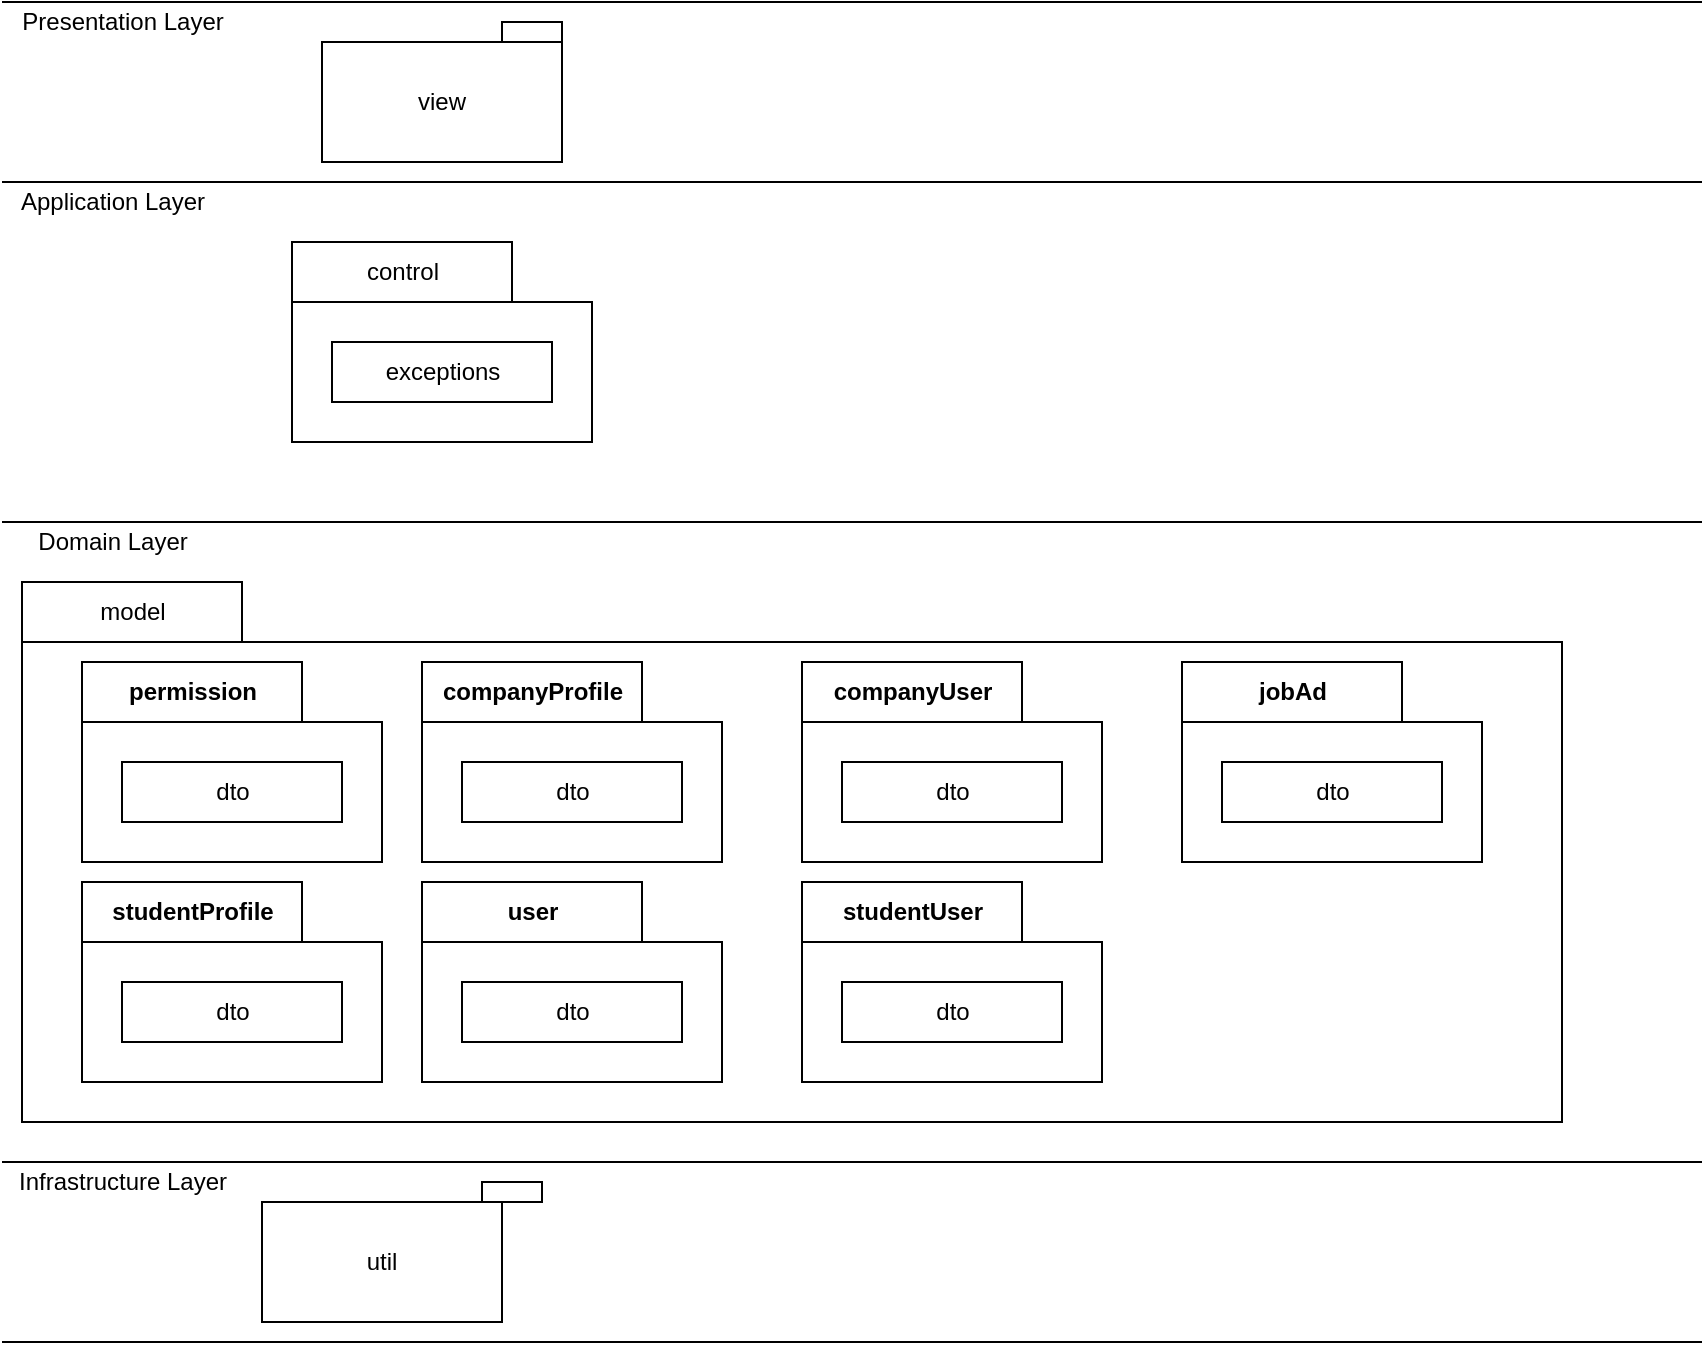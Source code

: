 <mxfile>
    <diagram id="s7_xI_XRrdksiuUolE6K" name="Page-1">
        <mxGraphModel dx="1168" dy="518" grid="1" gridSize="10" guides="1" tooltips="1" connect="1" arrows="1" fold="1" page="1" pageScale="1" pageWidth="850" pageHeight="1100" math="0" shadow="0">
            <root>
                <mxCell id="0"/>
                <mxCell id="1" parent="0"/>
                <mxCell id="Q9tMfbPTtKhhxRTB1rh9-6" value="view" style="whiteSpace=wrap;html=1;" parent="1" vertex="1">
                    <mxGeometry x="160" y="30" width="120" height="60" as="geometry"/>
                </mxCell>
                <mxCell id="Q9tMfbPTtKhhxRTB1rh9-13" value="util" style="whiteSpace=wrap;html=1;" parent="1" vertex="1">
                    <mxGeometry x="130" y="610" width="120" height="60" as="geometry"/>
                </mxCell>
                <mxCell id="Q9tMfbPTtKhhxRTB1rh9-17" value="" style="endArrow=none;html=1;rounded=0;" parent="1" edge="1">
                    <mxGeometry width="50" height="50" relative="1" as="geometry">
                        <mxPoint y="100" as="sourcePoint"/>
                        <mxPoint x="850" y="100" as="targetPoint"/>
                    </mxGeometry>
                </mxCell>
                <mxCell id="Q9tMfbPTtKhhxRTB1rh9-19" value="" style="endArrow=none;html=1;rounded=0;" parent="1" edge="1">
                    <mxGeometry width="50" height="50" relative="1" as="geometry">
                        <mxPoint y="270" as="sourcePoint"/>
                        <mxPoint x="850" y="270" as="targetPoint"/>
                    </mxGeometry>
                </mxCell>
                <mxCell id="Q9tMfbPTtKhhxRTB1rh9-20" value="" style="endArrow=none;html=1;rounded=0;" parent="1" edge="1">
                    <mxGeometry width="50" height="50" relative="1" as="geometry">
                        <mxPoint y="590" as="sourcePoint"/>
                        <mxPoint x="850" y="590" as="targetPoint"/>
                    </mxGeometry>
                </mxCell>
                <mxCell id="Q9tMfbPTtKhhxRTB1rh9-21" value="" style="endArrow=none;html=1;rounded=0;" parent="1" edge="1">
                    <mxGeometry width="50" height="50" relative="1" as="geometry">
                        <mxPoint y="680" as="sourcePoint"/>
                        <mxPoint x="850" y="680" as="targetPoint"/>
                    </mxGeometry>
                </mxCell>
                <mxCell id="Q9tMfbPTtKhhxRTB1rh9-22" value="" style="endArrow=none;html=1;rounded=0;" parent="1" edge="1">
                    <mxGeometry width="50" height="50" relative="1" as="geometry">
                        <mxPoint y="10" as="sourcePoint"/>
                        <mxPoint x="850" y="10" as="targetPoint"/>
                    </mxGeometry>
                </mxCell>
                <mxCell id="Q9tMfbPTtKhhxRTB1rh9-23" value="Presentation Layer" style="text;html=1;align=center;verticalAlign=middle;resizable=0;points=[];autosize=1;strokeColor=none;fillColor=none;" parent="1" vertex="1">
                    <mxGeometry y="10" width="120" height="20" as="geometry"/>
                </mxCell>
                <mxCell id="Q9tMfbPTtKhhxRTB1rh9-24" value="Application Layer" style="text;html=1;align=center;verticalAlign=middle;resizable=0;points=[];autosize=1;strokeColor=none;fillColor=none;" parent="1" vertex="1">
                    <mxGeometry y="100" width="110" height="20" as="geometry"/>
                </mxCell>
                <mxCell id="Q9tMfbPTtKhhxRTB1rh9-25" value="Domain Layer" style="text;html=1;align=center;verticalAlign=middle;resizable=0;points=[];autosize=1;strokeColor=none;fillColor=none;" parent="1" vertex="1">
                    <mxGeometry x="10" y="270" width="90" height="20" as="geometry"/>
                </mxCell>
                <mxCell id="Q9tMfbPTtKhhxRTB1rh9-26" value="Infrastructure Layer" style="text;html=1;align=center;verticalAlign=middle;resizable=0;points=[];autosize=1;strokeColor=none;fillColor=none;" parent="1" vertex="1">
                    <mxGeometry y="590" width="120" height="20" as="geometry"/>
                </mxCell>
                <mxCell id="Q9tMfbPTtKhhxRTB1rh9-28" value="" style="whiteSpace=wrap;html=1;" parent="1" vertex="1">
                    <mxGeometry x="250" y="20" width="30" height="10" as="geometry"/>
                </mxCell>
                <mxCell id="Q9tMfbPTtKhhxRTB1rh9-39" value="" style="whiteSpace=wrap;html=1;" parent="1" vertex="1">
                    <mxGeometry x="240" y="600" width="30" height="10" as="geometry"/>
                </mxCell>
                <mxCell id="7" value="&lt;span style=&quot;font-weight: 400&quot;&gt;control&lt;/span&gt;" style="shape=folder;fontStyle=1;tabWidth=110;tabHeight=30;tabPosition=left;html=1;boundedLbl=1;labelInHeader=1;container=1;collapsible=0;recursiveResize=0;" vertex="1" parent="1">
                    <mxGeometry x="145" y="130" width="150" height="100" as="geometry"/>
                </mxCell>
                <mxCell id="8" value="&lt;span&gt;exceptions&lt;/span&gt;" style="html=1;" vertex="1" parent="7">
                    <mxGeometry width="110" height="30" relative="1" as="geometry">
                        <mxPoint x="20" y="50" as="offset"/>
                    </mxGeometry>
                </mxCell>
                <mxCell id="9" value="&lt;span style=&quot;font-weight: 400&quot;&gt;model&lt;/span&gt;" style="shape=folder;fontStyle=1;tabWidth=110;tabHeight=30;tabPosition=left;html=1;boundedLbl=1;labelInHeader=1;container=1;collapsible=0;recursiveResize=0;" vertex="1" parent="1">
                    <mxGeometry x="10" y="300" width="770" height="270" as="geometry"/>
                </mxCell>
                <mxCell id="21" value="permission" style="shape=folder;fontStyle=1;tabWidth=110;tabHeight=30;tabPosition=left;html=1;boundedLbl=1;labelInHeader=1;container=1;collapsible=0;recursiveResize=0;" vertex="1" parent="9">
                    <mxGeometry x="30" y="40" width="150" height="100" as="geometry"/>
                </mxCell>
                <mxCell id="22" value="dto" style="html=1;" vertex="1" parent="21">
                    <mxGeometry width="110" height="30" relative="1" as="geometry">
                        <mxPoint x="20" y="50" as="offset"/>
                    </mxGeometry>
                </mxCell>
                <mxCell id="23" value="companyProfile" style="shape=folder;fontStyle=1;tabWidth=110;tabHeight=30;tabPosition=left;html=1;boundedLbl=1;labelInHeader=1;container=1;collapsible=0;recursiveResize=0;" vertex="1" parent="9">
                    <mxGeometry x="200" y="40" width="150" height="100" as="geometry"/>
                </mxCell>
                <mxCell id="24" value="dto" style="html=1;" vertex="1" parent="23">
                    <mxGeometry width="110" height="30" relative="1" as="geometry">
                        <mxPoint x="20" y="50" as="offset"/>
                    </mxGeometry>
                </mxCell>
                <mxCell id="25" value="studentProfile" style="shape=folder;fontStyle=1;tabWidth=110;tabHeight=30;tabPosition=left;html=1;boundedLbl=1;labelInHeader=1;container=1;collapsible=0;recursiveResize=0;" vertex="1" parent="9">
                    <mxGeometry x="30" y="150" width="150" height="100" as="geometry"/>
                </mxCell>
                <mxCell id="26" value="dto" style="html=1;" vertex="1" parent="25">
                    <mxGeometry width="110" height="30" relative="1" as="geometry">
                        <mxPoint x="20" y="50" as="offset"/>
                    </mxGeometry>
                </mxCell>
                <mxCell id="27" value="user" style="shape=folder;fontStyle=1;tabWidth=110;tabHeight=30;tabPosition=left;html=1;boundedLbl=1;labelInHeader=1;container=1;collapsible=0;recursiveResize=0;" vertex="1" parent="9">
                    <mxGeometry x="200" y="150" width="150" height="100" as="geometry"/>
                </mxCell>
                <mxCell id="28" value="dto" style="html=1;" vertex="1" parent="27">
                    <mxGeometry width="110" height="30" relative="1" as="geometry">
                        <mxPoint x="20" y="50" as="offset"/>
                    </mxGeometry>
                </mxCell>
                <mxCell id="29" value="companyUser" style="shape=folder;fontStyle=1;tabWidth=110;tabHeight=30;tabPosition=left;html=1;boundedLbl=1;labelInHeader=1;container=1;collapsible=0;recursiveResize=0;" vertex="1" parent="9">
                    <mxGeometry x="390" y="40" width="150" height="100" as="geometry"/>
                </mxCell>
                <mxCell id="30" value="dto" style="html=1;" vertex="1" parent="29">
                    <mxGeometry width="110" height="30" relative="1" as="geometry">
                        <mxPoint x="20" y="50" as="offset"/>
                    </mxGeometry>
                </mxCell>
                <mxCell id="31" value="studentUser" style="shape=folder;fontStyle=1;tabWidth=110;tabHeight=30;tabPosition=left;html=1;boundedLbl=1;labelInHeader=1;container=1;collapsible=0;recursiveResize=0;" vertex="1" parent="9">
                    <mxGeometry x="390" y="150" width="150" height="100" as="geometry"/>
                </mxCell>
                <mxCell id="32" value="dto" style="html=1;" vertex="1" parent="31">
                    <mxGeometry width="110" height="30" relative="1" as="geometry">
                        <mxPoint x="20" y="50" as="offset"/>
                    </mxGeometry>
                </mxCell>
                <mxCell id="33" value="jobAd" style="shape=folder;fontStyle=1;tabWidth=110;tabHeight=30;tabPosition=left;html=1;boundedLbl=1;labelInHeader=1;container=1;collapsible=0;recursiveResize=0;" vertex="1" parent="9">
                    <mxGeometry x="580" y="40" width="150" height="100" as="geometry"/>
                </mxCell>
                <mxCell id="34" value="dto" style="html=1;" vertex="1" parent="33">
                    <mxGeometry width="110" height="30" relative="1" as="geometry">
                        <mxPoint x="20" y="50" as="offset"/>
                    </mxGeometry>
                </mxCell>
            </root>
        </mxGraphModel>
    </diagram>
</mxfile>